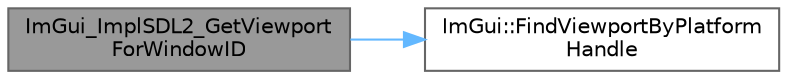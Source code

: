 digraph "ImGui_ImplSDL2_GetViewportForWindowID"
{
 // LATEX_PDF_SIZE
  bgcolor="transparent";
  edge [fontname=Helvetica,fontsize=10,labelfontname=Helvetica,labelfontsize=10];
  node [fontname=Helvetica,fontsize=10,shape=box,height=0.2,width=0.4];
  rankdir="LR";
  Node1 [id="Node000001",label="ImGui_ImplSDL2_GetViewport\lForWindowID",height=0.2,width=0.4,color="gray40", fillcolor="grey60", style="filled", fontcolor="black",tooltip=" "];
  Node1 -> Node2 [id="edge1_Node000001_Node000002",color="steelblue1",style="solid",tooltip=" "];
  Node2 [id="Node000002",label="ImGui::FindViewportByPlatform\lHandle",height=0.2,width=0.4,color="grey40", fillcolor="white", style="filled",URL="$namespace_im_gui.html#a53bee8c14cf414a6df4177945ef8cec0",tooltip=" "];
}
